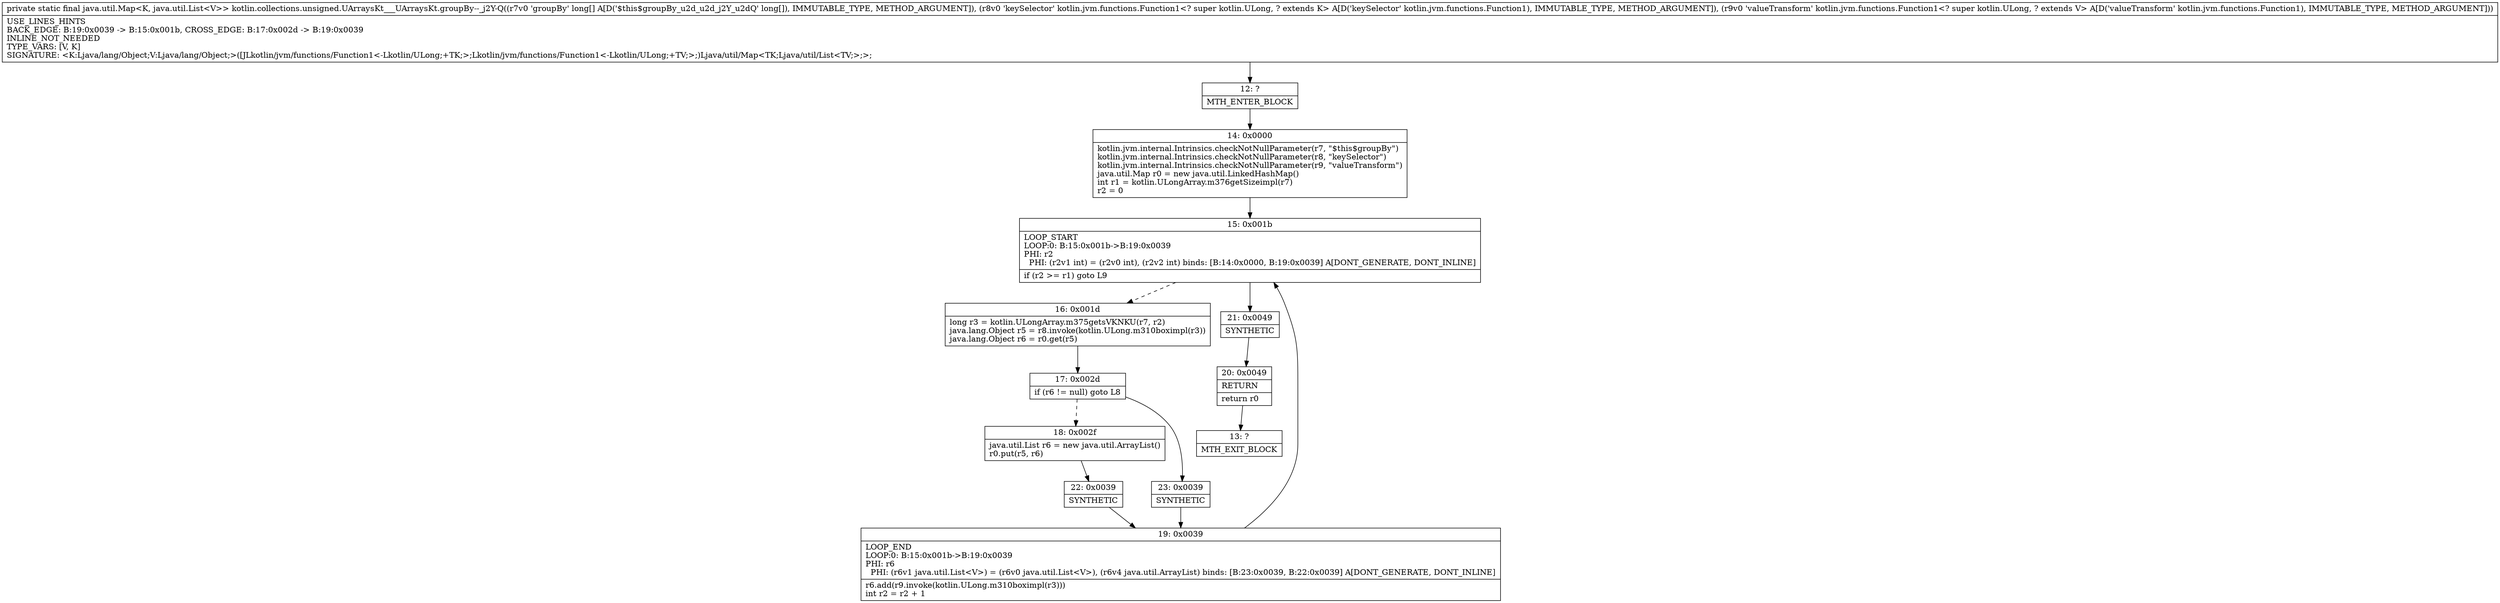 digraph "CFG forkotlin.collections.unsigned.UArraysKt___UArraysKt.groupBy\-\-_j2Y\-Q([JLkotlin\/jvm\/functions\/Function1;Lkotlin\/jvm\/functions\/Function1;)Ljava\/util\/Map;" {
Node_12 [shape=record,label="{12\:\ ?|MTH_ENTER_BLOCK\l}"];
Node_14 [shape=record,label="{14\:\ 0x0000|kotlin.jvm.internal.Intrinsics.checkNotNullParameter(r7, \"$this$groupBy\")\lkotlin.jvm.internal.Intrinsics.checkNotNullParameter(r8, \"keySelector\")\lkotlin.jvm.internal.Intrinsics.checkNotNullParameter(r9, \"valueTransform\")\ljava.util.Map r0 = new java.util.LinkedHashMap()\lint r1 = kotlin.ULongArray.m376getSizeimpl(r7)\lr2 = 0\l}"];
Node_15 [shape=record,label="{15\:\ 0x001b|LOOP_START\lLOOP:0: B:15:0x001b\-\>B:19:0x0039\lPHI: r2 \l  PHI: (r2v1 int) = (r2v0 int), (r2v2 int) binds: [B:14:0x0000, B:19:0x0039] A[DONT_GENERATE, DONT_INLINE]\l|if (r2 \>= r1) goto L9\l}"];
Node_16 [shape=record,label="{16\:\ 0x001d|long r3 = kotlin.ULongArray.m375getsVKNKU(r7, r2)\ljava.lang.Object r5 = r8.invoke(kotlin.ULong.m310boximpl(r3))\ljava.lang.Object r6 = r0.get(r5)\l}"];
Node_17 [shape=record,label="{17\:\ 0x002d|if (r6 != null) goto L8\l}"];
Node_18 [shape=record,label="{18\:\ 0x002f|java.util.List r6 = new java.util.ArrayList()\lr0.put(r5, r6)\l}"];
Node_22 [shape=record,label="{22\:\ 0x0039|SYNTHETIC\l}"];
Node_19 [shape=record,label="{19\:\ 0x0039|LOOP_END\lLOOP:0: B:15:0x001b\-\>B:19:0x0039\lPHI: r6 \l  PHI: (r6v1 java.util.List\<V\>) = (r6v0 java.util.List\<V\>), (r6v4 java.util.ArrayList) binds: [B:23:0x0039, B:22:0x0039] A[DONT_GENERATE, DONT_INLINE]\l|r6.add(r9.invoke(kotlin.ULong.m310boximpl(r3)))\lint r2 = r2 + 1\l}"];
Node_23 [shape=record,label="{23\:\ 0x0039|SYNTHETIC\l}"];
Node_21 [shape=record,label="{21\:\ 0x0049|SYNTHETIC\l}"];
Node_20 [shape=record,label="{20\:\ 0x0049|RETURN\l|return r0\l}"];
Node_13 [shape=record,label="{13\:\ ?|MTH_EXIT_BLOCK\l}"];
MethodNode[shape=record,label="{private static final java.util.Map\<K, java.util.List\<V\>\> kotlin.collections.unsigned.UArraysKt___UArraysKt.groupBy\-\-_j2Y\-Q((r7v0 'groupBy' long[] A[D('$this$groupBy_u2d_u2d_j2Y_u2dQ' long[]), IMMUTABLE_TYPE, METHOD_ARGUMENT]), (r8v0 'keySelector' kotlin.jvm.functions.Function1\<? super kotlin.ULong, ? extends K\> A[D('keySelector' kotlin.jvm.functions.Function1), IMMUTABLE_TYPE, METHOD_ARGUMENT]), (r9v0 'valueTransform' kotlin.jvm.functions.Function1\<? super kotlin.ULong, ? extends V\> A[D('valueTransform' kotlin.jvm.functions.Function1), IMMUTABLE_TYPE, METHOD_ARGUMENT]))  | USE_LINES_HINTS\lBACK_EDGE: B:19:0x0039 \-\> B:15:0x001b, CROSS_EDGE: B:17:0x002d \-\> B:19:0x0039\lINLINE_NOT_NEEDED\lTYPE_VARS: [V, K]\lSIGNATURE: \<K:Ljava\/lang\/Object;V:Ljava\/lang\/Object;\>([JLkotlin\/jvm\/functions\/Function1\<\-Lkotlin\/ULong;+TK;\>;Lkotlin\/jvm\/functions\/Function1\<\-Lkotlin\/ULong;+TV;\>;)Ljava\/util\/Map\<TK;Ljava\/util\/List\<TV;\>;\>;\l}"];
MethodNode -> Node_12;Node_12 -> Node_14;
Node_14 -> Node_15;
Node_15 -> Node_16[style=dashed];
Node_15 -> Node_21;
Node_16 -> Node_17;
Node_17 -> Node_18[style=dashed];
Node_17 -> Node_23;
Node_18 -> Node_22;
Node_22 -> Node_19;
Node_19 -> Node_15;
Node_23 -> Node_19;
Node_21 -> Node_20;
Node_20 -> Node_13;
}

